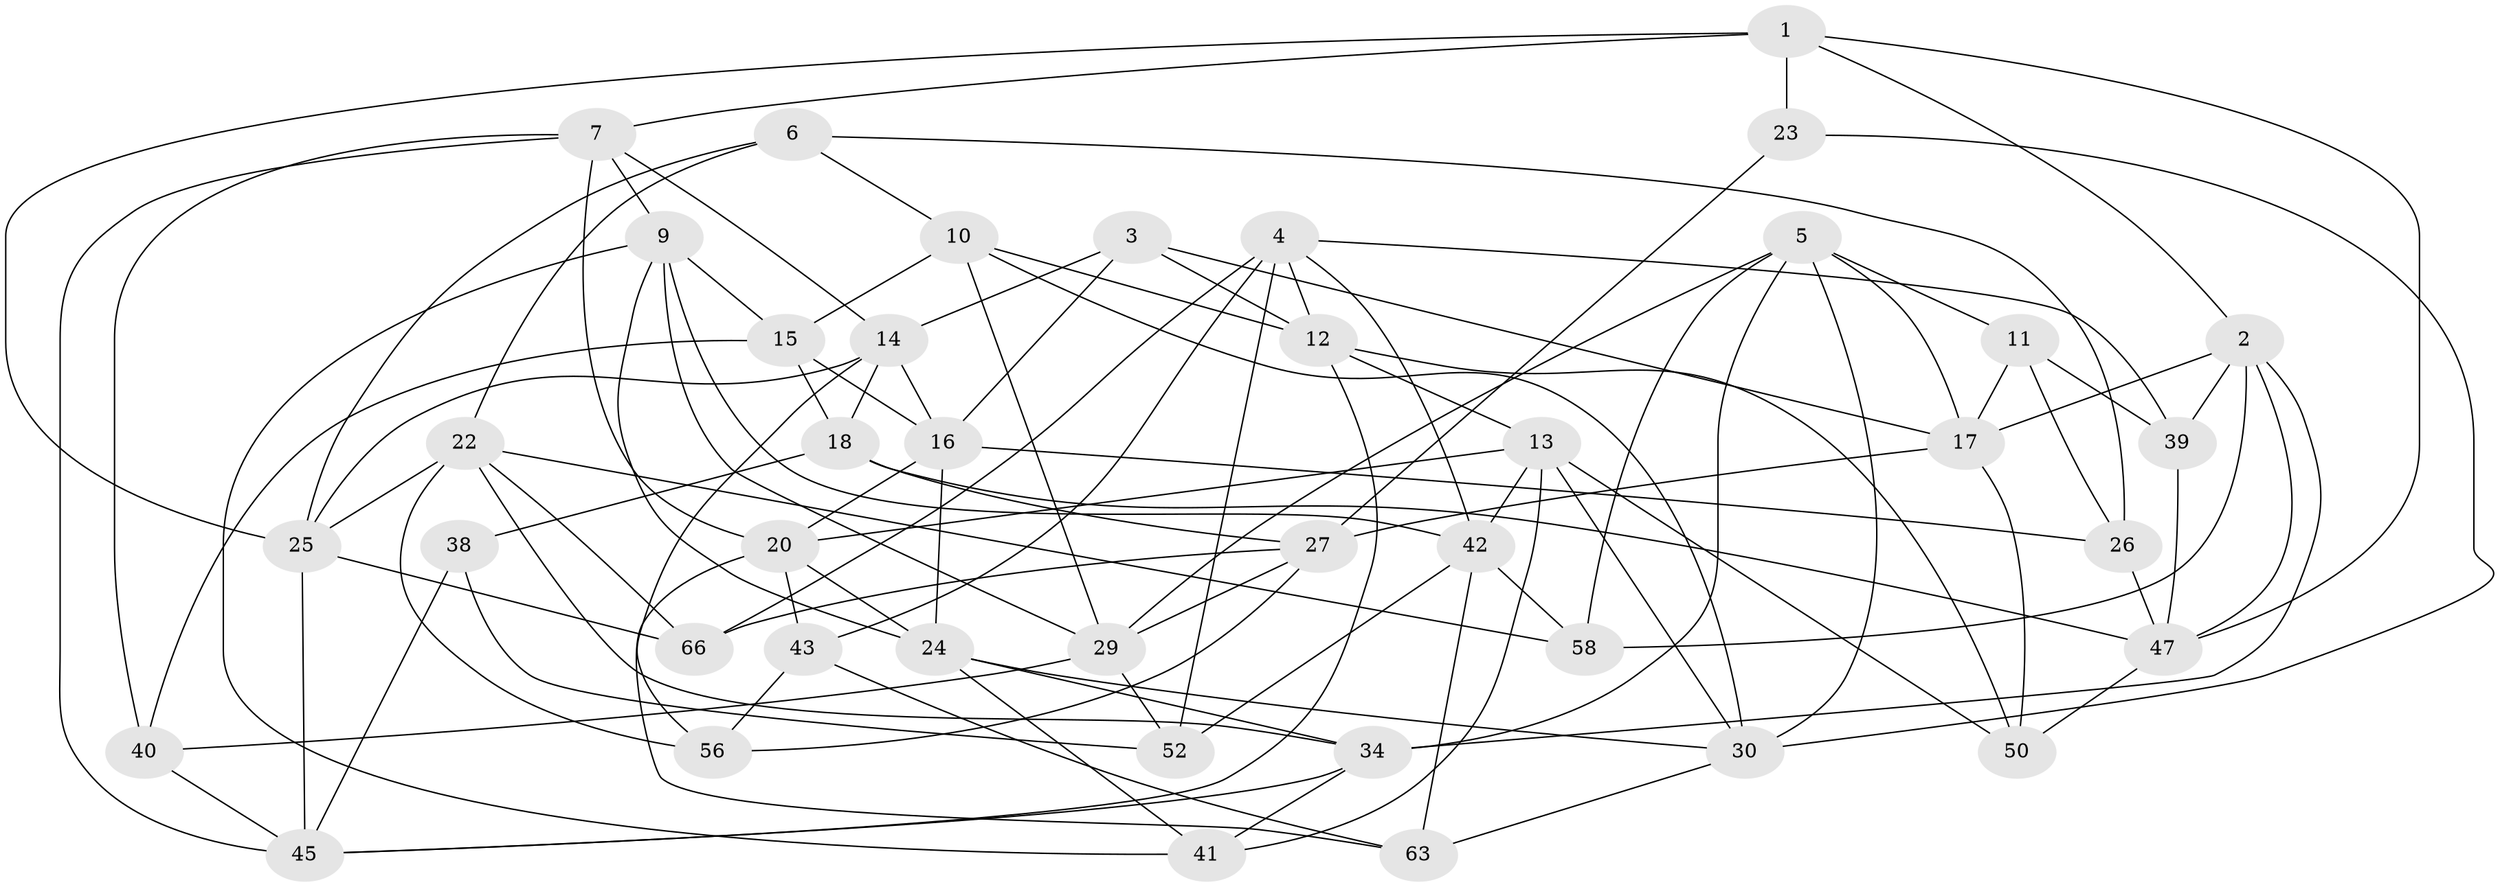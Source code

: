 // original degree distribution, {4: 1.0}
// Generated by graph-tools (version 1.1) at 2025/11/02/27/25 16:11:50]
// undirected, 41 vertices, 104 edges
graph export_dot {
graph [start="1"]
  node [color=gray90,style=filled];
  1 [super="+32"];
  2 [super="+19"];
  3;
  4 [super="+57"];
  5 [super="+35"];
  6;
  7 [super="+8"];
  9 [super="+60"];
  10 [super="+28"];
  11;
  12 [super="+62"];
  13 [super="+21"];
  14 [super="+64"];
  15 [super="+54"];
  16 [super="+36"];
  17 [super="+37"];
  18 [super="+53"];
  20 [super="+49"];
  22 [super="+65"];
  23;
  24 [super="+31"];
  25 [super="+51"];
  26;
  27 [super="+33"];
  29 [super="+59"];
  30 [super="+61"];
  34 [super="+44"];
  38;
  39;
  40;
  41;
  42 [super="+55"];
  43;
  45 [super="+46"];
  47 [super="+48"];
  50;
  52;
  56;
  58;
  63;
  66;
  1 -- 23 [weight=2];
  1 -- 7;
  1 -- 47;
  1 -- 2;
  1 -- 25;
  2 -- 17;
  2 -- 39;
  2 -- 34;
  2 -- 58;
  2 -- 47;
  3 -- 14;
  3 -- 17;
  3 -- 12;
  3 -- 16;
  4 -- 39;
  4 -- 52;
  4 -- 12;
  4 -- 42;
  4 -- 43;
  4 -- 66;
  5 -- 58;
  5 -- 29;
  5 -- 34;
  5 -- 11;
  5 -- 30;
  5 -- 17;
  6 -- 26;
  6 -- 10;
  6 -- 22;
  6 -- 25;
  7 -- 9;
  7 -- 40;
  7 -- 20;
  7 -- 14;
  7 -- 45;
  9 -- 15;
  9 -- 29;
  9 -- 24;
  9 -- 41;
  9 -- 42;
  10 -- 12;
  10 -- 29;
  10 -- 30;
  10 -- 15 [weight=2];
  11 -- 39;
  11 -- 26;
  11 -- 17;
  12 -- 13;
  12 -- 50;
  12 -- 45;
  13 -- 42;
  13 -- 30;
  13 -- 41;
  13 -- 50;
  13 -- 20;
  14 -- 56;
  14 -- 25;
  14 -- 16;
  14 -- 18;
  15 -- 16;
  15 -- 40;
  15 -- 18;
  16 -- 24;
  16 -- 26;
  16 -- 20;
  17 -- 27;
  17 -- 50;
  18 -- 38 [weight=2];
  18 -- 27;
  18 -- 47;
  20 -- 43;
  20 -- 24;
  20 -- 63;
  22 -- 66;
  22 -- 34;
  22 -- 56;
  22 -- 58;
  22 -- 25;
  23 -- 30;
  23 -- 27;
  24 -- 34;
  24 -- 41;
  24 -- 30;
  25 -- 45;
  25 -- 66;
  26 -- 47;
  27 -- 66;
  27 -- 56;
  27 -- 29;
  29 -- 52;
  29 -- 40;
  30 -- 63;
  34 -- 41;
  34 -- 45;
  38 -- 52;
  38 -- 45;
  39 -- 47;
  40 -- 45;
  42 -- 63;
  42 -- 58;
  42 -- 52;
  43 -- 63;
  43 -- 56;
  47 -- 50;
}
